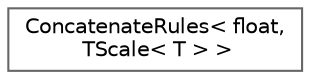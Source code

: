 digraph "Graphical Class Hierarchy"
{
 // INTERACTIVE_SVG=YES
 // LATEX_PDF_SIZE
  bgcolor="transparent";
  edge [fontname=Helvetica,fontsize=10,labelfontname=Helvetica,labelfontsize=10];
  node [fontname=Helvetica,fontsize=10,shape=box,height=0.2,width=0.4];
  rankdir="LR";
  Node0 [id="Node000000",label="ConcatenateRules\< float,\l TScale\< T \> \>",height=0.2,width=0.4,color="grey40", fillcolor="white", style="filled",URL="$d3/df5/structConcatenateRules_3_01float_00_01TScale_3_01T_01_4_01_4.html",tooltip="concatenation rules for basic UE4 types."];
}
